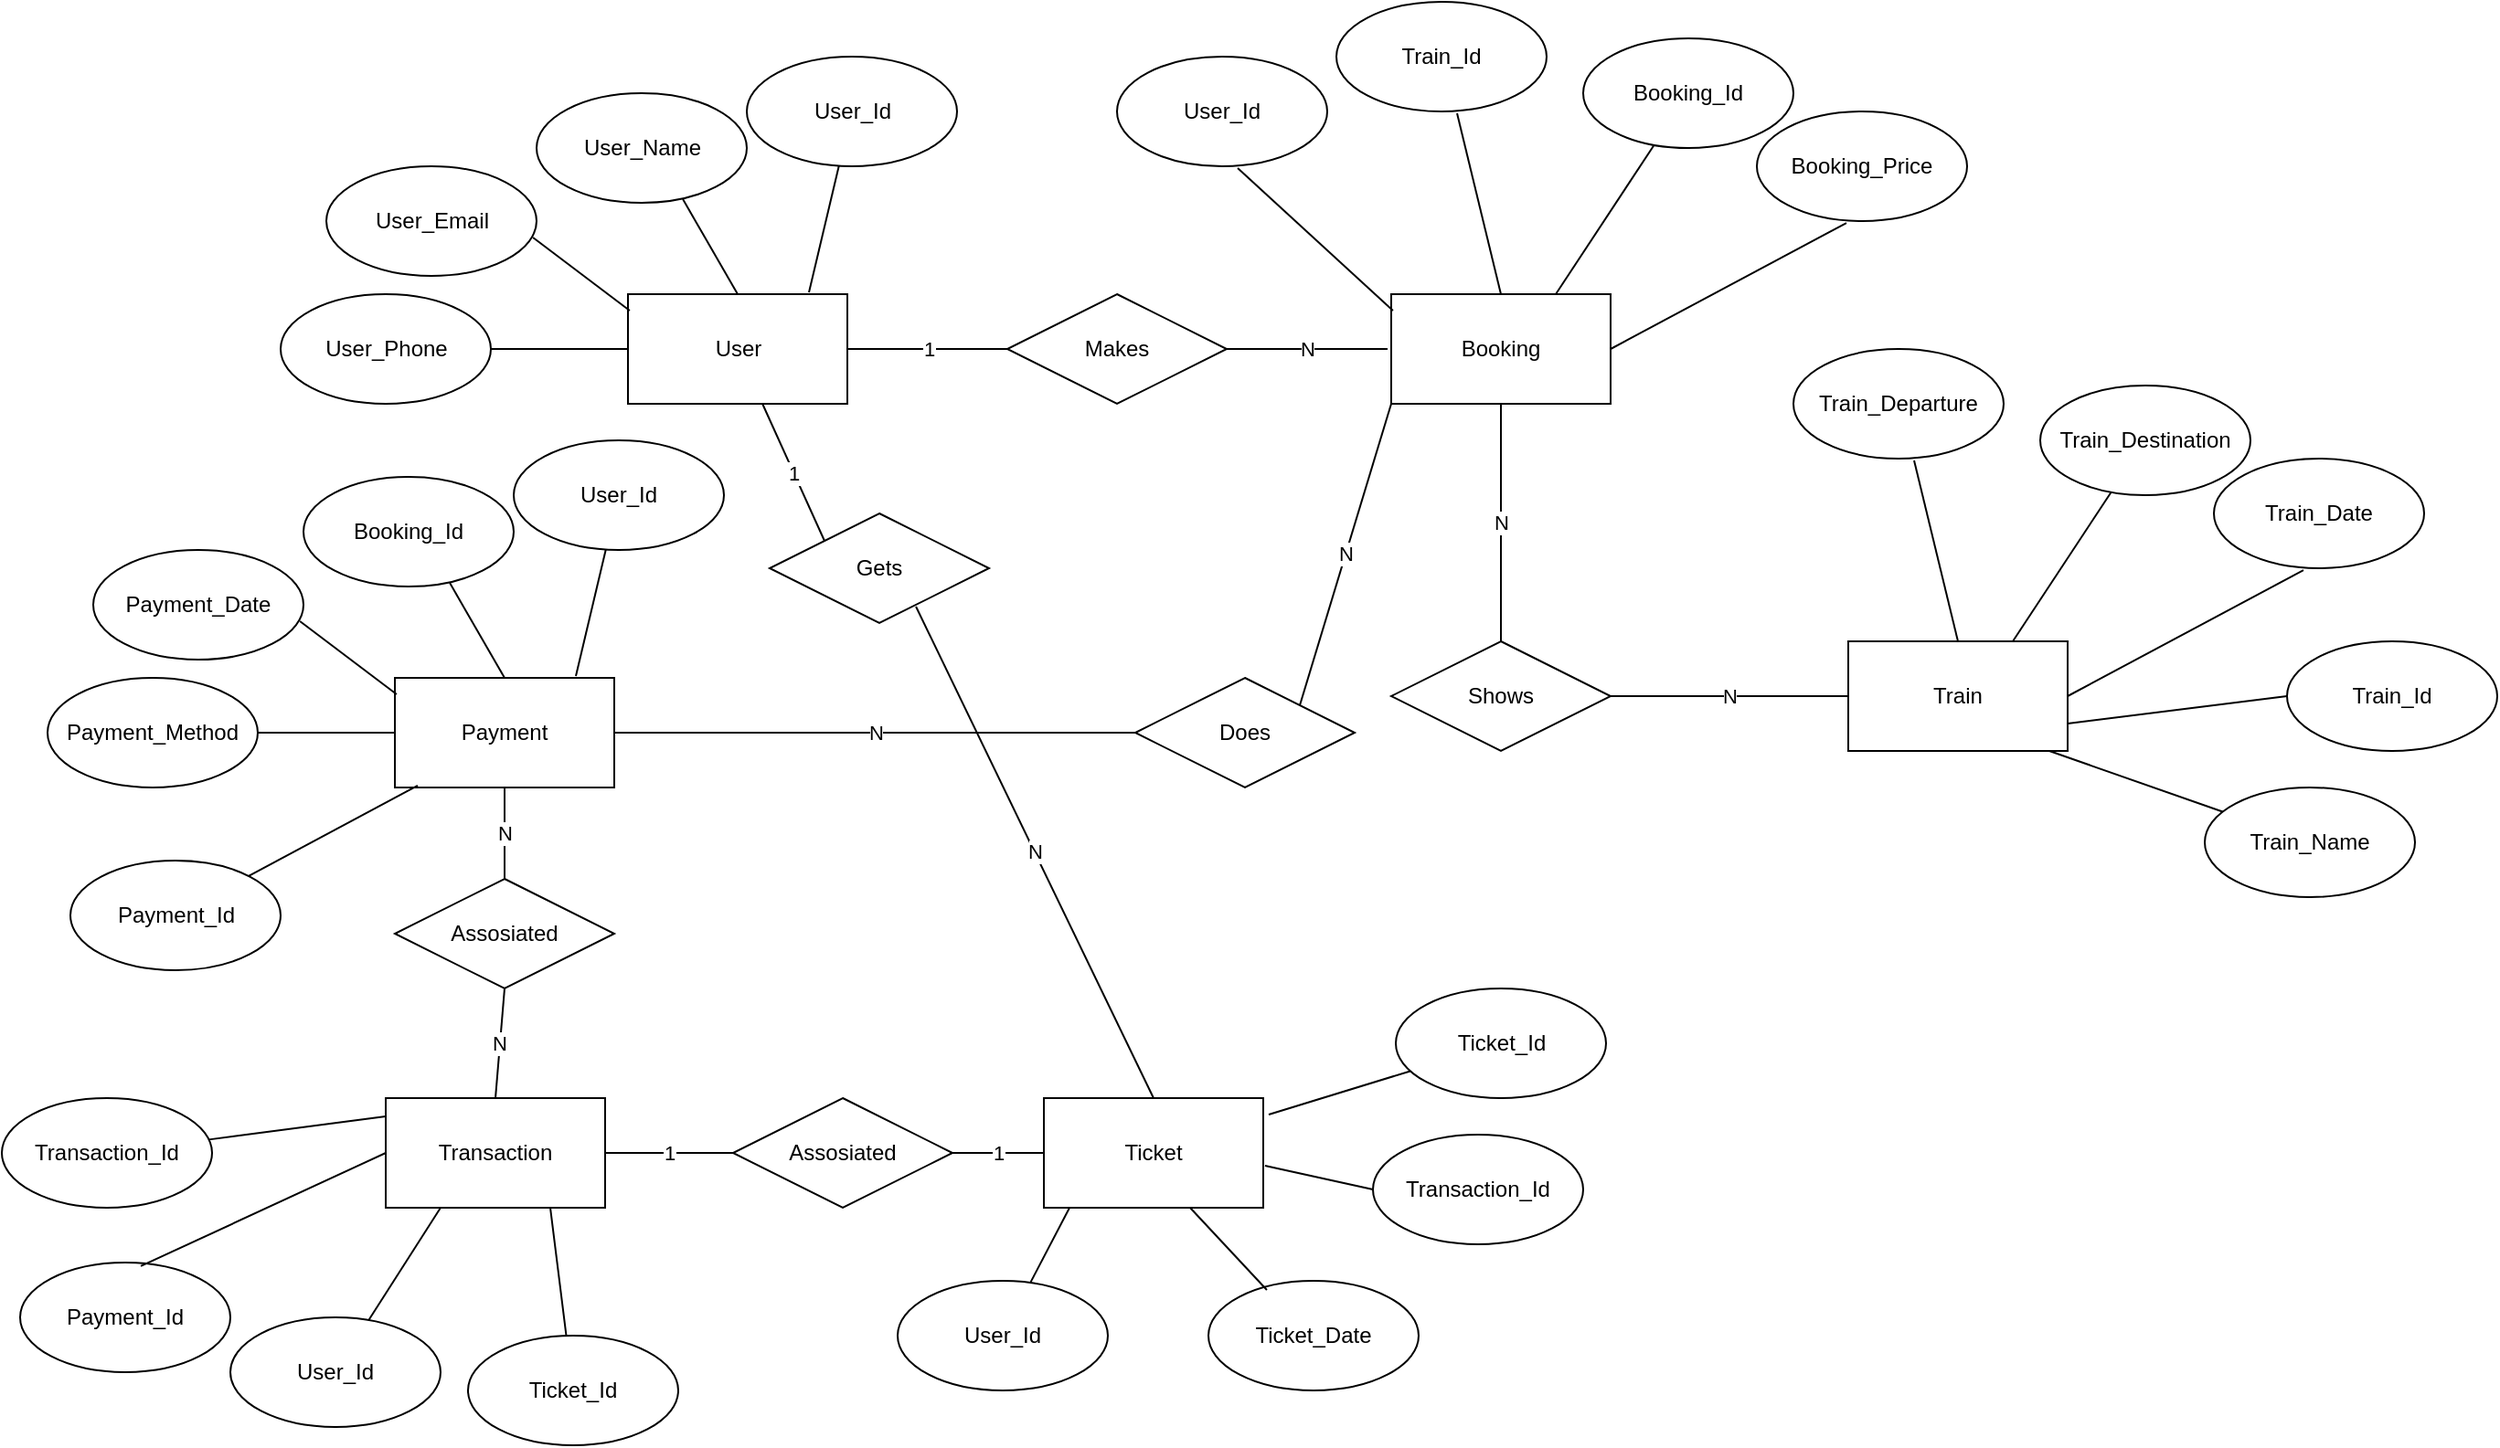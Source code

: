 <mxfile version="13.0.3" type="device"><diagram id="eRdTu-uO2YkZLp_w0-aF" name="Page-1"><mxGraphModel dx="2275" dy="1260" grid="1" gridSize="10" guides="1" tooltips="1" connect="1" arrows="1" fold="1" page="1" pageScale="1" pageWidth="850" pageHeight="1100" math="0" shadow="0"><root><mxCell id="0"/><mxCell id="1" parent="0"/><mxCell id="G3uhV0nqaXigrHRxlbK_-1" value="User" style="rounded=0;whiteSpace=wrap;html=1;" vertex="1" parent="1"><mxGeometry x="462.5" y="240" width="120" height="60" as="geometry"/></mxCell><mxCell id="G3uhV0nqaXigrHRxlbK_-4" value="User_Id" style="ellipse;whiteSpace=wrap;html=1;" vertex="1" parent="1"><mxGeometry x="527.5" y="110" width="115" height="60" as="geometry"/></mxCell><mxCell id="G3uhV0nqaXigrHRxlbK_-6" value="User_Name" style="ellipse;whiteSpace=wrap;html=1;" vertex="1" parent="1"><mxGeometry x="412.5" y="130" width="115" height="60" as="geometry"/></mxCell><mxCell id="G3uhV0nqaXigrHRxlbK_-7" value="User_Email" style="ellipse;whiteSpace=wrap;html=1;" vertex="1" parent="1"><mxGeometry x="297.5" y="170" width="115" height="60" as="geometry"/></mxCell><mxCell id="G3uhV0nqaXigrHRxlbK_-8" value="Booking" style="rounded=0;whiteSpace=wrap;html=1;" vertex="1" parent="1"><mxGeometry x="880" y="240" width="120" height="60" as="geometry"/></mxCell><mxCell id="G3uhV0nqaXigrHRxlbK_-10" value="Train_Id" style="ellipse;whiteSpace=wrap;html=1;" vertex="1" parent="1"><mxGeometry x="850" y="80" width="115" height="60" as="geometry"/></mxCell><mxCell id="G3uhV0nqaXigrHRxlbK_-11" value="Booking_Id" style="ellipse;whiteSpace=wrap;html=1;" vertex="1" parent="1"><mxGeometry x="985" y="100" width="115" height="60" as="geometry"/></mxCell><mxCell id="G3uhV0nqaXigrHRxlbK_-13" value="Booking_Price" style="ellipse;whiteSpace=wrap;html=1;" vertex="1" parent="1"><mxGeometry x="1080" y="140" width="115" height="60" as="geometry"/></mxCell><mxCell id="G3uhV0nqaXigrHRxlbK_-16" value="" style="endArrow=none;html=1;entryX=0.5;entryY=0;entryDx=0;entryDy=0;exitX=0.574;exitY=1.017;exitDx=0;exitDy=0;exitPerimeter=0;" edge="1" parent="1" source="G3uhV0nqaXigrHRxlbK_-10" target="G3uhV0nqaXigrHRxlbK_-8"><mxGeometry width="50" height="50" relative="1" as="geometry"><mxPoint x="860" y="290" as="sourcePoint"/><mxPoint x="910" y="240" as="targetPoint"/></mxGeometry></mxCell><mxCell id="G3uhV0nqaXigrHRxlbK_-17" value="" style="endArrow=none;html=1;entryX=0.75;entryY=0;entryDx=0;entryDy=0;" edge="1" parent="1" source="G3uhV0nqaXigrHRxlbK_-11" target="G3uhV0nqaXigrHRxlbK_-8"><mxGeometry width="50" height="50" relative="1" as="geometry"><mxPoint x="860" y="290" as="sourcePoint"/><mxPoint x="910" y="240" as="targetPoint"/></mxGeometry></mxCell><mxCell id="G3uhV0nqaXigrHRxlbK_-18" value="" style="endArrow=none;html=1;entryX=1;entryY=0.5;entryDx=0;entryDy=0;exitX=0.426;exitY=1.017;exitDx=0;exitDy=0;exitPerimeter=0;" edge="1" parent="1" source="G3uhV0nqaXigrHRxlbK_-13" target="G3uhV0nqaXigrHRxlbK_-8"><mxGeometry width="50" height="50" relative="1" as="geometry"><mxPoint x="860" y="290" as="sourcePoint"/><mxPoint x="910" y="240" as="targetPoint"/></mxGeometry></mxCell><mxCell id="G3uhV0nqaXigrHRxlbK_-19" value="User_Phone" style="ellipse;whiteSpace=wrap;html=1;" vertex="1" parent="1"><mxGeometry x="272.5" y="240" width="115" height="60" as="geometry"/></mxCell><mxCell id="G3uhV0nqaXigrHRxlbK_-20" value="" style="endArrow=none;html=1;entryX=0;entryY=0.5;entryDx=0;entryDy=0;" edge="1" parent="1" source="G3uhV0nqaXigrHRxlbK_-19" target="G3uhV0nqaXigrHRxlbK_-1"><mxGeometry width="50" height="50" relative="1" as="geometry"><mxPoint x="332.5" y="240" as="sourcePoint"/><mxPoint x="382.5" y="190" as="targetPoint"/></mxGeometry></mxCell><mxCell id="G3uhV0nqaXigrHRxlbK_-21" value="" style="endArrow=none;html=1;entryX=0.008;entryY=0.15;entryDx=0;entryDy=0;entryPerimeter=0;exitX=0.983;exitY=0.65;exitDx=0;exitDy=0;exitPerimeter=0;" edge="1" parent="1" source="G3uhV0nqaXigrHRxlbK_-7" target="G3uhV0nqaXigrHRxlbK_-1"><mxGeometry width="50" height="50" relative="1" as="geometry"><mxPoint x="332.5" y="240" as="sourcePoint"/><mxPoint x="382.5" y="190" as="targetPoint"/></mxGeometry></mxCell><mxCell id="G3uhV0nqaXigrHRxlbK_-22" value="" style="endArrow=none;html=1;entryX=0.5;entryY=0;entryDx=0;entryDy=0;exitX=0.696;exitY=0.967;exitDx=0;exitDy=0;exitPerimeter=0;" edge="1" parent="1" source="G3uhV0nqaXigrHRxlbK_-6" target="G3uhV0nqaXigrHRxlbK_-1"><mxGeometry width="50" height="50" relative="1" as="geometry"><mxPoint x="332.5" y="240" as="sourcePoint"/><mxPoint x="382.5" y="190" as="targetPoint"/></mxGeometry></mxCell><mxCell id="G3uhV0nqaXigrHRxlbK_-23" value="" style="endArrow=none;html=1;entryX=0.825;entryY=-0.017;entryDx=0;entryDy=0;entryPerimeter=0;" edge="1" parent="1" source="G3uhV0nqaXigrHRxlbK_-4" target="G3uhV0nqaXigrHRxlbK_-1"><mxGeometry width="50" height="50" relative="1" as="geometry"><mxPoint x="332.5" y="240" as="sourcePoint"/><mxPoint x="382.5" y="190" as="targetPoint"/></mxGeometry></mxCell><mxCell id="G3uhV0nqaXigrHRxlbK_-24" value="Payment" style="rounded=0;whiteSpace=wrap;html=1;" vertex="1" parent="1"><mxGeometry x="335" y="450" width="120" height="60" as="geometry"/></mxCell><mxCell id="G3uhV0nqaXigrHRxlbK_-25" value="User_Id" style="ellipse;whiteSpace=wrap;html=1;" vertex="1" parent="1"><mxGeometry x="400" y="320" width="115" height="60" as="geometry"/></mxCell><mxCell id="G3uhV0nqaXigrHRxlbK_-26" value="Booking_Id" style="ellipse;whiteSpace=wrap;html=1;" vertex="1" parent="1"><mxGeometry x="285" y="340" width="115" height="60" as="geometry"/></mxCell><mxCell id="G3uhV0nqaXigrHRxlbK_-27" value="Payment_Date" style="ellipse;whiteSpace=wrap;html=1;" vertex="1" parent="1"><mxGeometry x="170" y="380" width="115" height="60" as="geometry"/></mxCell><mxCell id="G3uhV0nqaXigrHRxlbK_-28" value="Payment_Method" style="ellipse;whiteSpace=wrap;html=1;" vertex="1" parent="1"><mxGeometry x="145" y="450" width="115" height="60" as="geometry"/></mxCell><mxCell id="G3uhV0nqaXigrHRxlbK_-29" value="" style="endArrow=none;html=1;entryX=0;entryY=0.5;entryDx=0;entryDy=0;" edge="1" parent="1" source="G3uhV0nqaXigrHRxlbK_-28" target="G3uhV0nqaXigrHRxlbK_-24"><mxGeometry width="50" height="50" relative="1" as="geometry"><mxPoint x="205" y="450" as="sourcePoint"/><mxPoint x="255" y="400" as="targetPoint"/></mxGeometry></mxCell><mxCell id="G3uhV0nqaXigrHRxlbK_-30" value="" style="endArrow=none;html=1;entryX=0.008;entryY=0.15;entryDx=0;entryDy=0;entryPerimeter=0;exitX=0.983;exitY=0.65;exitDx=0;exitDy=0;exitPerimeter=0;" edge="1" parent="1" source="G3uhV0nqaXigrHRxlbK_-27" target="G3uhV0nqaXigrHRxlbK_-24"><mxGeometry width="50" height="50" relative="1" as="geometry"><mxPoint x="205" y="450" as="sourcePoint"/><mxPoint x="255" y="400" as="targetPoint"/></mxGeometry></mxCell><mxCell id="G3uhV0nqaXigrHRxlbK_-31" value="" style="endArrow=none;html=1;entryX=0.5;entryY=0;entryDx=0;entryDy=0;exitX=0.696;exitY=0.967;exitDx=0;exitDy=0;exitPerimeter=0;" edge="1" parent="1" source="G3uhV0nqaXigrHRxlbK_-26" target="G3uhV0nqaXigrHRxlbK_-24"><mxGeometry width="50" height="50" relative="1" as="geometry"><mxPoint x="205" y="450" as="sourcePoint"/><mxPoint x="255" y="400" as="targetPoint"/></mxGeometry></mxCell><mxCell id="G3uhV0nqaXigrHRxlbK_-32" value="" style="endArrow=none;html=1;entryX=0.825;entryY=-0.017;entryDx=0;entryDy=0;entryPerimeter=0;" edge="1" parent="1" source="G3uhV0nqaXigrHRxlbK_-25" target="G3uhV0nqaXigrHRxlbK_-24"><mxGeometry width="50" height="50" relative="1" as="geometry"><mxPoint x="205" y="450" as="sourcePoint"/><mxPoint x="255" y="400" as="targetPoint"/></mxGeometry></mxCell><mxCell id="G3uhV0nqaXigrHRxlbK_-42" value="Payment_Id" style="ellipse;whiteSpace=wrap;html=1;" vertex="1" parent="1"><mxGeometry x="157.5" y="550" width="115" height="60" as="geometry"/></mxCell><mxCell id="G3uhV0nqaXigrHRxlbK_-43" value="" style="endArrow=none;html=1;entryX=0.104;entryY=0.983;entryDx=0;entryDy=0;entryPerimeter=0;" edge="1" parent="1" source="G3uhV0nqaXigrHRxlbK_-42" target="G3uhV0nqaXigrHRxlbK_-24"><mxGeometry width="50" height="50" relative="1" as="geometry"><mxPoint x="217.5" y="550" as="sourcePoint"/><mxPoint x="347.5" y="580" as="targetPoint"/></mxGeometry></mxCell><mxCell id="G3uhV0nqaXigrHRxlbK_-44" value="Train" style="rounded=0;whiteSpace=wrap;html=1;" vertex="1" parent="1"><mxGeometry x="1130" y="430" width="120" height="60" as="geometry"/></mxCell><mxCell id="G3uhV0nqaXigrHRxlbK_-45" value="Train_Departure" style="ellipse;whiteSpace=wrap;html=1;" vertex="1" parent="1"><mxGeometry x="1100" y="270" width="115" height="60" as="geometry"/></mxCell><mxCell id="G3uhV0nqaXigrHRxlbK_-46" value="Train_Destination" style="ellipse;whiteSpace=wrap;html=1;" vertex="1" parent="1"><mxGeometry x="1235" y="290" width="115" height="60" as="geometry"/></mxCell><mxCell id="G3uhV0nqaXigrHRxlbK_-47" value="Train_Id" style="ellipse;whiteSpace=wrap;html=1;" vertex="1" parent="1"><mxGeometry x="1370" y="430" width="115" height="60" as="geometry"/></mxCell><mxCell id="G3uhV0nqaXigrHRxlbK_-48" value="Train_Date" style="ellipse;whiteSpace=wrap;html=1;" vertex="1" parent="1"><mxGeometry x="1330" y="330" width="115" height="60" as="geometry"/></mxCell><mxCell id="G3uhV0nqaXigrHRxlbK_-49" value="" style="endArrow=none;html=1;exitX=0;exitY=0.5;exitDx=0;exitDy=0;entryX=1;entryY=0.75;entryDx=0;entryDy=0;" edge="1" parent="1" source="G3uhV0nqaXigrHRxlbK_-47" target="G3uhV0nqaXigrHRxlbK_-44"><mxGeometry width="50" height="50" relative="1" as="geometry"><mxPoint x="1110" y="480" as="sourcePoint"/><mxPoint x="1160" y="430" as="targetPoint"/></mxGeometry></mxCell><mxCell id="G3uhV0nqaXigrHRxlbK_-50" value="" style="endArrow=none;html=1;entryX=0.5;entryY=0;entryDx=0;entryDy=0;exitX=0.574;exitY=1.017;exitDx=0;exitDy=0;exitPerimeter=0;" edge="1" parent="1" source="G3uhV0nqaXigrHRxlbK_-45" target="G3uhV0nqaXigrHRxlbK_-44"><mxGeometry width="50" height="50" relative="1" as="geometry"><mxPoint x="1110" y="480" as="sourcePoint"/><mxPoint x="1160" y="430" as="targetPoint"/></mxGeometry></mxCell><mxCell id="G3uhV0nqaXigrHRxlbK_-51" value="" style="endArrow=none;html=1;entryX=0.75;entryY=0;entryDx=0;entryDy=0;" edge="1" parent="1" source="G3uhV0nqaXigrHRxlbK_-46" target="G3uhV0nqaXigrHRxlbK_-44"><mxGeometry width="50" height="50" relative="1" as="geometry"><mxPoint x="1110" y="480" as="sourcePoint"/><mxPoint x="1160" y="430" as="targetPoint"/></mxGeometry></mxCell><mxCell id="G3uhV0nqaXigrHRxlbK_-52" value="" style="endArrow=none;html=1;entryX=1;entryY=0.5;entryDx=0;entryDy=0;exitX=0.426;exitY=1.017;exitDx=0;exitDy=0;exitPerimeter=0;" edge="1" parent="1" source="G3uhV0nqaXigrHRxlbK_-48" target="G3uhV0nqaXigrHRxlbK_-44"><mxGeometry width="50" height="50" relative="1" as="geometry"><mxPoint x="1110" y="480" as="sourcePoint"/><mxPoint x="1160" y="430" as="targetPoint"/></mxGeometry></mxCell><mxCell id="G3uhV0nqaXigrHRxlbK_-63" value="Train_Name" style="ellipse;whiteSpace=wrap;html=1;" vertex="1" parent="1"><mxGeometry x="1325" y="510" width="115" height="60" as="geometry"/></mxCell><mxCell id="G3uhV0nqaXigrHRxlbK_-65" value="" style="endArrow=none;html=1;" edge="1" parent="1" source="G3uhV0nqaXigrHRxlbK_-63"><mxGeometry width="50" height="50" relative="1" as="geometry"><mxPoint x="1064" y="378.98" as="sourcePoint"/><mxPoint x="1240" y="490" as="targetPoint"/></mxGeometry></mxCell><mxCell id="G3uhV0nqaXigrHRxlbK_-66" value="Makes" style="shape=rhombus;perimeter=rhombusPerimeter;whiteSpace=wrap;html=1;align=center;" vertex="1" parent="1"><mxGeometry x="670" y="240" width="120" height="60" as="geometry"/></mxCell><mxCell id="G3uhV0nqaXigrHRxlbK_-69" value="1" style="endArrow=none;html=1;entryX=0;entryY=0.5;entryDx=0;entryDy=0;exitX=1;exitY=0.5;exitDx=0;exitDy=0;" edge="1" parent="1" source="G3uhV0nqaXigrHRxlbK_-1" target="G3uhV0nqaXigrHRxlbK_-66"><mxGeometry width="50" height="50" relative="1" as="geometry"><mxPoint x="640" y="370" as="sourcePoint"/><mxPoint x="690" y="320" as="targetPoint"/></mxGeometry></mxCell><mxCell id="G3uhV0nqaXigrHRxlbK_-70" value="N" style="endArrow=none;html=1;exitX=1;exitY=0.5;exitDx=0;exitDy=0;" edge="1" parent="1"><mxGeometry width="50" height="50" relative="1" as="geometry"><mxPoint x="790" y="270" as="sourcePoint"/><mxPoint x="878" y="270" as="targetPoint"/></mxGeometry></mxCell><mxCell id="G3uhV0nqaXigrHRxlbK_-74" value="Shows" style="shape=rhombus;perimeter=rhombusPerimeter;whiteSpace=wrap;html=1;align=center;" vertex="1" parent="1"><mxGeometry x="880" y="430" width="120" height="60" as="geometry"/></mxCell><mxCell id="G3uhV0nqaXigrHRxlbK_-75" value="N" style="endArrow=none;html=1;exitX=0.5;exitY=0;exitDx=0;exitDy=0;" edge="1" parent="1" source="G3uhV0nqaXigrHRxlbK_-74"><mxGeometry width="50" height="50" relative="1" as="geometry"><mxPoint x="890" y="350" as="sourcePoint"/><mxPoint x="940" y="300" as="targetPoint"/></mxGeometry></mxCell><mxCell id="G3uhV0nqaXigrHRxlbK_-76" value="N" style="endArrow=none;html=1;exitX=0.5;exitY=0;exitDx=0;exitDy=0;entryX=0;entryY=0.5;entryDx=0;entryDy=0;" edge="1" parent="1" target="G3uhV0nqaXigrHRxlbK_-44"><mxGeometry width="50" height="50" relative="1" as="geometry"><mxPoint x="999" y="460" as="sourcePoint"/><mxPoint x="999" y="330" as="targetPoint"/></mxGeometry></mxCell><mxCell id="G3uhV0nqaXigrHRxlbK_-77" value="User_Id" style="ellipse;whiteSpace=wrap;html=1;" vertex="1" parent="1"><mxGeometry x="730" y="110" width="115" height="60" as="geometry"/></mxCell><mxCell id="G3uhV0nqaXigrHRxlbK_-78" value="" style="endArrow=none;html=1;entryX=0.008;entryY=0.15;entryDx=0;entryDy=0;exitX=0.574;exitY=1.017;exitDx=0;exitDy=0;exitPerimeter=0;entryPerimeter=0;" edge="1" parent="1" source="G3uhV0nqaXigrHRxlbK_-77" target="G3uhV0nqaXigrHRxlbK_-8"><mxGeometry width="50" height="50" relative="1" as="geometry"><mxPoint x="775" y="300" as="sourcePoint"/><mxPoint x="855" y="250" as="targetPoint"/></mxGeometry></mxCell><mxCell id="G3uhV0nqaXigrHRxlbK_-79" value="Does" style="shape=rhombus;perimeter=rhombusPerimeter;whiteSpace=wrap;html=1;align=center;" vertex="1" parent="1"><mxGeometry x="740" y="450" width="120" height="60" as="geometry"/></mxCell><mxCell id="G3uhV0nqaXigrHRxlbK_-80" value="N" style="endArrow=none;html=1;exitX=1;exitY=0.5;exitDx=0;exitDy=0;entryX=0;entryY=0.5;entryDx=0;entryDy=0;" edge="1" parent="1" source="G3uhV0nqaXigrHRxlbK_-24" target="G3uhV0nqaXigrHRxlbK_-79"><mxGeometry width="50" height="50" relative="1" as="geometry"><mxPoint x="610" y="500" as="sourcePoint"/><mxPoint x="660" y="450" as="targetPoint"/></mxGeometry></mxCell><mxCell id="G3uhV0nqaXigrHRxlbK_-81" value="N" style="endArrow=none;html=1;exitX=0;exitY=1;exitDx=0;exitDy=0;entryX=1;entryY=0;entryDx=0;entryDy=0;" edge="1" parent="1" source="G3uhV0nqaXigrHRxlbK_-8" target="G3uhV0nqaXigrHRxlbK_-79"><mxGeometry width="50" height="50" relative="1" as="geometry"><mxPoint x="465" y="490" as="sourcePoint"/><mxPoint x="620" y="490" as="targetPoint"/></mxGeometry></mxCell><mxCell id="G3uhV0nqaXigrHRxlbK_-83" value="Transaction" style="rounded=0;whiteSpace=wrap;html=1;" vertex="1" parent="1"><mxGeometry x="330" y="680" width="120" height="60" as="geometry"/></mxCell><mxCell id="G3uhV0nqaXigrHRxlbK_-84" value="User_Id" style="ellipse;whiteSpace=wrap;html=1;" vertex="1" parent="1"><mxGeometry x="245" y="800" width="115" height="60" as="geometry"/></mxCell><mxCell id="G3uhV0nqaXigrHRxlbK_-85" value="Ticket_Id" style="ellipse;whiteSpace=wrap;html=1;" vertex="1" parent="1"><mxGeometry x="375" y="810" width="115" height="60" as="geometry"/></mxCell><mxCell id="G3uhV0nqaXigrHRxlbK_-86" value="Payment_Id" style="ellipse;whiteSpace=wrap;html=1;" vertex="1" parent="1"><mxGeometry x="130" y="770" width="115" height="60" as="geometry"/></mxCell><mxCell id="G3uhV0nqaXigrHRxlbK_-87" value="Transaction_Id" style="ellipse;whiteSpace=wrap;html=1;" vertex="1" parent="1"><mxGeometry x="120" y="680" width="115" height="60" as="geometry"/></mxCell><mxCell id="G3uhV0nqaXigrHRxlbK_-88" value="" style="endArrow=none;html=1;" edge="1" parent="1" source="G3uhV0nqaXigrHRxlbK_-87"><mxGeometry width="50" height="50" relative="1" as="geometry"><mxPoint x="200" y="680" as="sourcePoint"/><mxPoint x="330" y="690" as="targetPoint"/></mxGeometry></mxCell><mxCell id="G3uhV0nqaXigrHRxlbK_-89" value="" style="endArrow=none;html=1;exitX=0.574;exitY=0.033;exitDx=0;exitDy=0;exitPerimeter=0;entryX=0;entryY=0.5;entryDx=0;entryDy=0;" edge="1" parent="1" source="G3uhV0nqaXigrHRxlbK_-86" target="G3uhV0nqaXigrHRxlbK_-83"><mxGeometry width="50" height="50" relative="1" as="geometry"><mxPoint x="200" y="680" as="sourcePoint"/><mxPoint x="450" y="680" as="targetPoint"/></mxGeometry></mxCell><mxCell id="G3uhV0nqaXigrHRxlbK_-90" value="" style="endArrow=none;html=1;entryX=0.75;entryY=1;entryDx=0;entryDy=0;" edge="1" parent="1" source="G3uhV0nqaXigrHRxlbK_-85" target="G3uhV0nqaXigrHRxlbK_-83"><mxGeometry width="50" height="50" relative="1" as="geometry"><mxPoint x="200" y="680" as="sourcePoint"/><mxPoint x="450" y="700" as="targetPoint"/></mxGeometry></mxCell><mxCell id="G3uhV0nqaXigrHRxlbK_-91" value="" style="endArrow=none;html=1;entryX=0.25;entryY=1;entryDx=0;entryDy=0;" edge="1" parent="1" source="G3uhV0nqaXigrHRxlbK_-84" target="G3uhV0nqaXigrHRxlbK_-83"><mxGeometry width="50" height="50" relative="1" as="geometry"><mxPoint x="200" y="680" as="sourcePoint"/><mxPoint x="250" y="630" as="targetPoint"/></mxGeometry></mxCell><mxCell id="G3uhV0nqaXigrHRxlbK_-92" value="Assosiated" style="shape=rhombus;perimeter=rhombusPerimeter;whiteSpace=wrap;html=1;align=center;" vertex="1" parent="1"><mxGeometry x="335" y="560" width="120" height="60" as="geometry"/></mxCell><mxCell id="G3uhV0nqaXigrHRxlbK_-93" value="N" style="endArrow=none;html=1;entryX=0.5;entryY=1;entryDx=0;entryDy=0;exitX=0.5;exitY=0;exitDx=0;exitDy=0;" edge="1" parent="1" source="G3uhV0nqaXigrHRxlbK_-92" target="G3uhV0nqaXigrHRxlbK_-24"><mxGeometry width="50" height="50" relative="1" as="geometry"><mxPoint x="400" y="630" as="sourcePoint"/><mxPoint x="450" y="580" as="targetPoint"/></mxGeometry></mxCell><mxCell id="G3uhV0nqaXigrHRxlbK_-94" value="N" style="endArrow=none;html=1;entryX=0.5;entryY=1;entryDx=0;entryDy=0;exitX=0.5;exitY=0;exitDx=0;exitDy=0;" edge="1" parent="1" source="G3uhV0nqaXigrHRxlbK_-83" target="G3uhV0nqaXigrHRxlbK_-92"><mxGeometry width="50" height="50" relative="1" as="geometry"><mxPoint x="400" y="570" as="sourcePoint"/><mxPoint x="405" y="520" as="targetPoint"/></mxGeometry></mxCell><mxCell id="G3uhV0nqaXigrHRxlbK_-95" value="Ticket" style="rounded=0;whiteSpace=wrap;html=1;" vertex="1" parent="1"><mxGeometry x="690" y="680" width="120" height="60" as="geometry"/></mxCell><mxCell id="G3uhV0nqaXigrHRxlbK_-96" value="Ticket_Id" style="ellipse;whiteSpace=wrap;html=1;" vertex="1" parent="1"><mxGeometry x="882.5" y="620" width="115" height="60" as="geometry"/></mxCell><mxCell id="G3uhV0nqaXigrHRxlbK_-97" value="Transaction_Id" style="ellipse;whiteSpace=wrap;html=1;" vertex="1" parent="1"><mxGeometry x="870" y="700" width="115" height="60" as="geometry"/></mxCell><mxCell id="G3uhV0nqaXigrHRxlbK_-98" value="Ticket_Date" style="ellipse;whiteSpace=wrap;html=1;" vertex="1" parent="1"><mxGeometry x="780" y="780" width="115" height="60" as="geometry"/></mxCell><mxCell id="G3uhV0nqaXigrHRxlbK_-99" value="User_Id" style="ellipse;whiteSpace=wrap;html=1;" vertex="1" parent="1"><mxGeometry x="610" y="780" width="115" height="60" as="geometry"/></mxCell><mxCell id="G3uhV0nqaXigrHRxlbK_-100" value="" style="endArrow=none;html=1;entryX=0.117;entryY=1;entryDx=0;entryDy=0;entryPerimeter=0;" edge="1" parent="1" source="G3uhV0nqaXigrHRxlbK_-99" target="G3uhV0nqaXigrHRxlbK_-95"><mxGeometry width="50" height="50" relative="1" as="geometry"><mxPoint x="560" y="680" as="sourcePoint"/><mxPoint x="610" y="630" as="targetPoint"/></mxGeometry></mxCell><mxCell id="G3uhV0nqaXigrHRxlbK_-101" value="" style="endArrow=none;html=1;exitX=0.278;exitY=0.083;exitDx=0;exitDy=0;exitPerimeter=0;" edge="1" parent="1" source="G3uhV0nqaXigrHRxlbK_-98"><mxGeometry width="50" height="50" relative="1" as="geometry"><mxPoint x="560" y="680" as="sourcePoint"/><mxPoint x="770" y="740" as="targetPoint"/></mxGeometry></mxCell><mxCell id="G3uhV0nqaXigrHRxlbK_-102" value="" style="endArrow=none;html=1;entryX=1.008;entryY=0.617;entryDx=0;entryDy=0;exitX=0;exitY=0.5;exitDx=0;exitDy=0;entryPerimeter=0;" edge="1" parent="1" source="G3uhV0nqaXigrHRxlbK_-97" target="G3uhV0nqaXigrHRxlbK_-95"><mxGeometry width="50" height="50" relative="1" as="geometry"><mxPoint x="560" y="680" as="sourcePoint"/><mxPoint x="610" y="630" as="targetPoint"/></mxGeometry></mxCell><mxCell id="G3uhV0nqaXigrHRxlbK_-103" value="" style="endArrow=none;html=1;entryX=1.025;entryY=0.15;entryDx=0;entryDy=0;entryPerimeter=0;" edge="1" parent="1" source="G3uhV0nqaXigrHRxlbK_-96" target="G3uhV0nqaXigrHRxlbK_-95"><mxGeometry width="50" height="50" relative="1" as="geometry"><mxPoint x="560" y="680" as="sourcePoint"/><mxPoint x="610" y="630" as="targetPoint"/></mxGeometry></mxCell><mxCell id="G3uhV0nqaXigrHRxlbK_-105" value="Assosiated" style="shape=rhombus;perimeter=rhombusPerimeter;whiteSpace=wrap;html=1;align=center;" vertex="1" parent="1"><mxGeometry x="520" y="680" width="120" height="60" as="geometry"/></mxCell><mxCell id="G3uhV0nqaXigrHRxlbK_-106" value="1" style="endArrow=none;html=1;entryX=0;entryY=0.5;entryDx=0;entryDy=0;exitX=1;exitY=0.5;exitDx=0;exitDy=0;" edge="1" parent="1" source="G3uhV0nqaXigrHRxlbK_-83" target="G3uhV0nqaXigrHRxlbK_-105"><mxGeometry width="50" height="50" relative="1" as="geometry"><mxPoint x="570" y="730" as="sourcePoint"/><mxPoint x="620" y="680" as="targetPoint"/></mxGeometry></mxCell><mxCell id="G3uhV0nqaXigrHRxlbK_-107" value="1" style="endArrow=none;html=1;entryX=0;entryY=0.5;entryDx=0;entryDy=0;exitX=1;exitY=0.5;exitDx=0;exitDy=0;" edge="1" parent="1" source="G3uhV0nqaXigrHRxlbK_-105" target="G3uhV0nqaXigrHRxlbK_-95"><mxGeometry width="50" height="50" relative="1" as="geometry"><mxPoint x="460" y="720" as="sourcePoint"/><mxPoint x="530" y="720" as="targetPoint"/></mxGeometry></mxCell><mxCell id="G3uhV0nqaXigrHRxlbK_-108" value="Gets" style="shape=rhombus;perimeter=rhombusPerimeter;whiteSpace=wrap;html=1;align=center;" vertex="1" parent="1"><mxGeometry x="540" y="360" width="120" height="60" as="geometry"/></mxCell><mxCell id="G3uhV0nqaXigrHRxlbK_-109" value="1" style="endArrow=none;html=1;exitX=0;exitY=0;exitDx=0;exitDy=0;" edge="1" parent="1" source="G3uhV0nqaXigrHRxlbK_-108" target="G3uhV0nqaXigrHRxlbK_-1"><mxGeometry width="50" height="50" relative="1" as="geometry"><mxPoint x="570" y="520" as="sourcePoint"/><mxPoint x="620" y="470" as="targetPoint"/></mxGeometry></mxCell><mxCell id="G3uhV0nqaXigrHRxlbK_-110" value="N" style="endArrow=none;html=1;entryX=0.667;entryY=0.85;entryDx=0;entryDy=0;entryPerimeter=0;exitX=0.5;exitY=0;exitDx=0;exitDy=0;" edge="1" parent="1" source="G3uhV0nqaXigrHRxlbK_-95" target="G3uhV0nqaXigrHRxlbK_-108"><mxGeometry width="50" height="50" relative="1" as="geometry"><mxPoint x="570" y="520" as="sourcePoint"/><mxPoint x="620" y="470" as="targetPoint"/></mxGeometry></mxCell></root></mxGraphModel></diagram></mxfile>